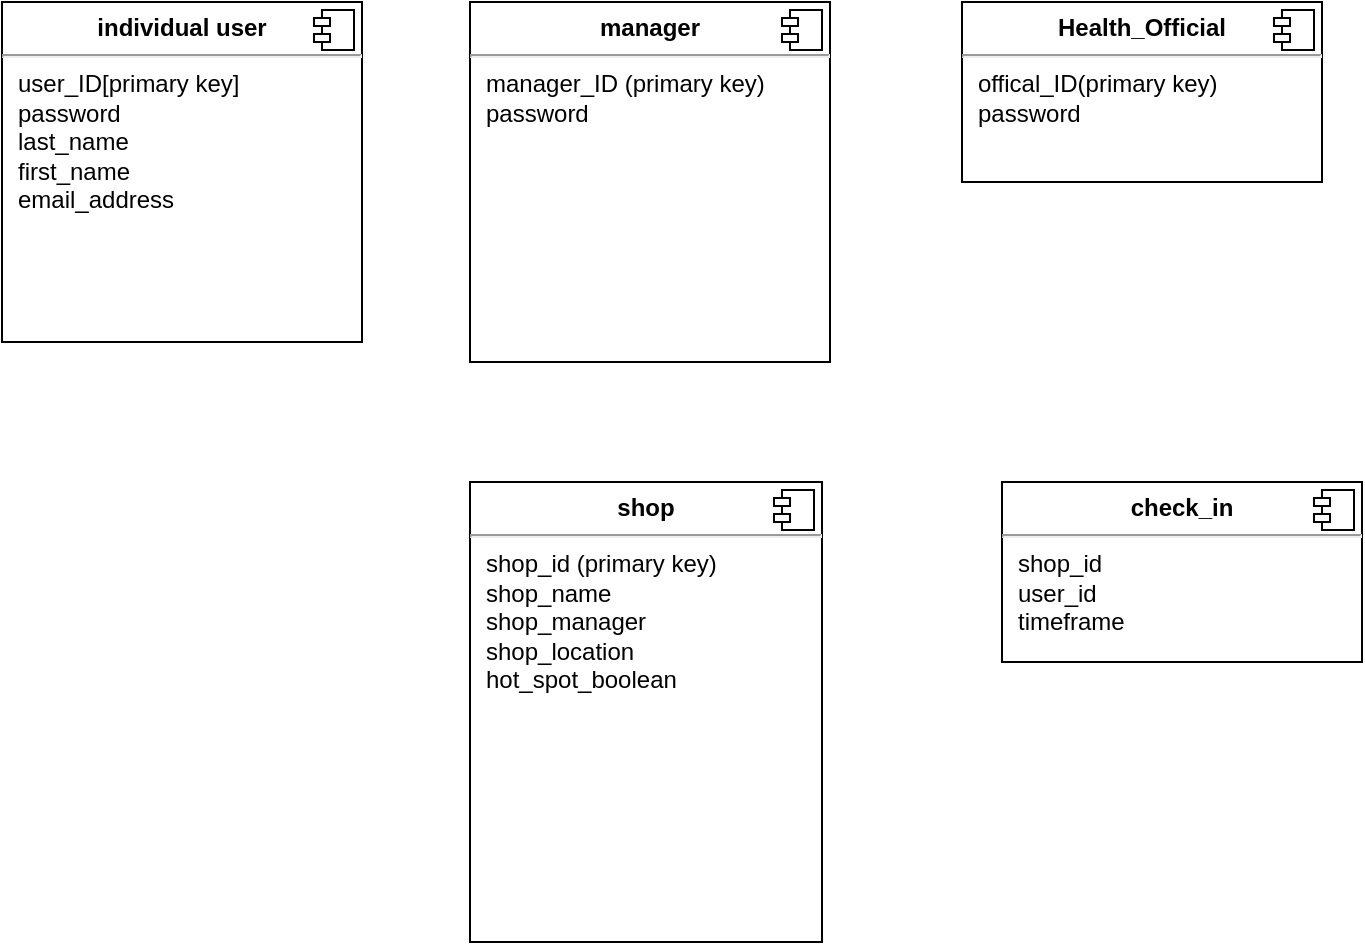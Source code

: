 <mxfile version="14.5.10" type="github">
  <diagram id="2_a_ea26M51OhHek2En6" name="Page-1">
    <mxGraphModel dx="635" dy="556" grid="1" gridSize="10" guides="1" tooltips="1" connect="1" arrows="1" fold="1" page="1" pageScale="1" pageWidth="827" pageHeight="1169" math="0" shadow="0">
      <root>
        <mxCell id="0" />
        <mxCell id="1" parent="0" />
        <mxCell id="Aiw3B9wfpMHYRES1uDgC-5" value="&lt;p style=&quot;margin: 0px ; margin-top: 6px ; text-align: center&quot;&gt;&lt;b&gt;individual user&lt;/b&gt;&lt;/p&gt;&lt;hr&gt;&lt;p style=&quot;margin: 0px ; margin-left: 8px&quot;&gt;user_ID[primary key]&lt;/p&gt;&lt;p style=&quot;margin: 0px ; margin-left: 8px&quot;&gt;password&lt;/p&gt;&lt;p style=&quot;margin: 0px ; margin-left: 8px&quot;&gt;last_name&lt;/p&gt;&lt;p style=&quot;margin: 0px ; margin-left: 8px&quot;&gt;first_name&lt;/p&gt;&lt;p style=&quot;margin: 0px ; margin-left: 8px&quot;&gt;email_address&lt;/p&gt;&lt;p style=&quot;margin: 0px ; margin-left: 8px&quot;&gt;&lt;br&gt;&lt;/p&gt;" style="align=left;overflow=fill;html=1;dropTarget=0;" parent="1" vertex="1">
          <mxGeometry x="90" y="180" width="180" height="170" as="geometry" />
        </mxCell>
        <mxCell id="Aiw3B9wfpMHYRES1uDgC-6" value="" style="shape=component;jettyWidth=8;jettyHeight=4;" parent="Aiw3B9wfpMHYRES1uDgC-5" vertex="1">
          <mxGeometry x="1" width="20" height="20" relative="1" as="geometry">
            <mxPoint x="-24" y="4" as="offset" />
          </mxGeometry>
        </mxCell>
        <mxCell id="Aiw3B9wfpMHYRES1uDgC-10" value="&lt;p style=&quot;margin: 0px ; margin-top: 6px ; text-align: center&quot;&gt;&lt;b&gt;manager&lt;/b&gt;&lt;/p&gt;&lt;hr&gt;&lt;p style=&quot;margin: 0px ; margin-left: 8px&quot;&gt;manager_ID (primary key)&lt;/p&gt;&lt;p style=&quot;margin: 0px ; margin-left: 8px&quot;&gt;&lt;span&gt;password&lt;/span&gt;&lt;br&gt;&lt;/p&gt;&lt;p style=&quot;margin: 0px ; margin-left: 8px&quot;&gt;&lt;br&gt;&lt;/p&gt;" style="align=left;overflow=fill;html=1;dropTarget=0;" parent="1" vertex="1">
          <mxGeometry x="324" y="180" width="180" height="180" as="geometry" />
        </mxCell>
        <mxCell id="Aiw3B9wfpMHYRES1uDgC-11" value="" style="shape=component;jettyWidth=8;jettyHeight=4;" parent="Aiw3B9wfpMHYRES1uDgC-10" vertex="1">
          <mxGeometry x="1" width="20" height="20" relative="1" as="geometry">
            <mxPoint x="-24" y="4" as="offset" />
          </mxGeometry>
        </mxCell>
        <mxCell id="Aiw3B9wfpMHYRES1uDgC-12" value="&lt;p style=&quot;margin: 0px ; margin-top: 6px ; text-align: center&quot;&gt;&lt;b&gt;Health_Official&lt;/b&gt;&lt;/p&gt;&lt;hr&gt;&lt;p style=&quot;margin: 0px ; margin-left: 8px&quot;&gt;offical_ID(primary key)&lt;/p&gt;&lt;p style=&quot;margin: 0px ; margin-left: 8px&quot;&gt;password&lt;/p&gt;&lt;p style=&quot;margin: 0px ; margin-left: 8px&quot;&gt;&lt;br&gt;&lt;/p&gt;" style="align=left;overflow=fill;html=1;dropTarget=0;" parent="1" vertex="1">
          <mxGeometry x="570" y="180" width="180" height="90" as="geometry" />
        </mxCell>
        <mxCell id="Aiw3B9wfpMHYRES1uDgC-13" value="" style="shape=component;jettyWidth=8;jettyHeight=4;" parent="Aiw3B9wfpMHYRES1uDgC-12" vertex="1">
          <mxGeometry x="1" width="20" height="20" relative="1" as="geometry">
            <mxPoint x="-24" y="4" as="offset" />
          </mxGeometry>
        </mxCell>
        <mxCell id="Aiw3B9wfpMHYRES1uDgC-14" value="&lt;p style=&quot;margin: 0px ; margin-top: 6px ; text-align: center&quot;&gt;&lt;b&gt;shop&lt;/b&gt;&lt;/p&gt;&lt;hr&gt;&lt;p style=&quot;margin: 0px ; margin-left: 8px&quot;&gt;shop_id (primary key)&lt;/p&gt;&lt;p style=&quot;margin: 0px ; margin-left: 8px&quot;&gt;&lt;span&gt;shop_name&amp;nbsp;&lt;/span&gt;&lt;br&gt;&lt;/p&gt;&lt;p style=&quot;margin: 0px ; margin-left: 8px&quot;&gt;&lt;span&gt;shop_manager&lt;/span&gt;&lt;/p&gt;&lt;p style=&quot;margin: 0px ; margin-left: 8px&quot;&gt;&lt;span&gt;shop_location&amp;nbsp;&lt;/span&gt;&lt;/p&gt;&lt;p style=&quot;margin: 0px ; margin-left: 8px&quot;&gt;&lt;span&gt;hot_spot_boolean&lt;/span&gt;&lt;/p&gt;&lt;p style=&quot;margin: 0px ; margin-left: 8px&quot;&gt;&lt;span&gt;&lt;br&gt;&lt;/span&gt;&lt;/p&gt;&lt;p style=&quot;margin: 0px ; margin-left: 8px&quot;&gt;&lt;span&gt;&lt;br&gt;&lt;/span&gt;&lt;/p&gt;" style="align=left;overflow=fill;html=1;dropTarget=0;" parent="1" vertex="1">
          <mxGeometry x="324" y="420" width="176" height="230" as="geometry" />
        </mxCell>
        <mxCell id="Aiw3B9wfpMHYRES1uDgC-15" value="" style="shape=component;jettyWidth=8;jettyHeight=4;" parent="Aiw3B9wfpMHYRES1uDgC-14" vertex="1">
          <mxGeometry x="1" width="20" height="20" relative="1" as="geometry">
            <mxPoint x="-24" y="4" as="offset" />
          </mxGeometry>
        </mxCell>
        <mxCell id="g21XKVIQC7_YQNmtELZf-2" value="&lt;p style=&quot;margin: 0px ; margin-top: 6px ; text-align: center&quot;&gt;&lt;b&gt;check_in&lt;/b&gt;&lt;/p&gt;&lt;hr&gt;&lt;p style=&quot;margin: 0px ; margin-left: 8px&quot;&gt;shop_id&amp;nbsp;&lt;/p&gt;&lt;p style=&quot;margin: 0px ; margin-left: 8px&quot;&gt;user_id&lt;/p&gt;&lt;p style=&quot;margin: 0px ; margin-left: 8px&quot;&gt;timeframe&lt;/p&gt;" style="align=left;overflow=fill;html=1;dropTarget=0;" vertex="1" parent="1">
          <mxGeometry x="590" y="420" width="180" height="90" as="geometry" />
        </mxCell>
        <mxCell id="g21XKVIQC7_YQNmtELZf-3" value="" style="shape=component;jettyWidth=8;jettyHeight=4;" vertex="1" parent="g21XKVIQC7_YQNmtELZf-2">
          <mxGeometry x="1" width="20" height="20" relative="1" as="geometry">
            <mxPoint x="-24" y="4" as="offset" />
          </mxGeometry>
        </mxCell>
      </root>
    </mxGraphModel>
  </diagram>
</mxfile>
